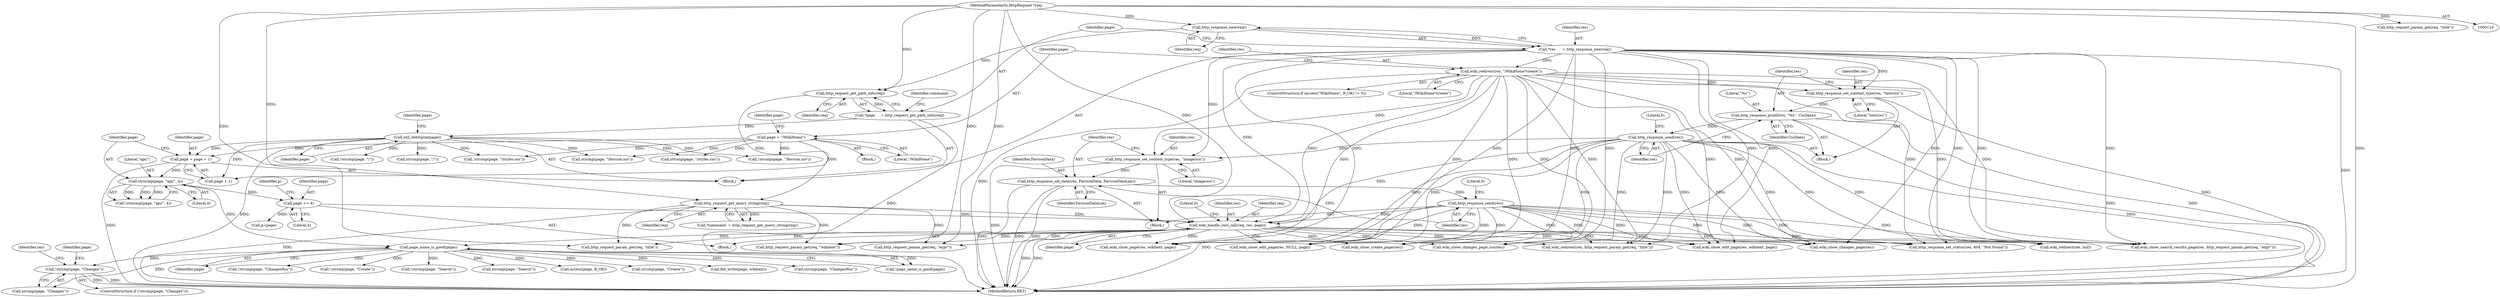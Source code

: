 digraph "0_didiwiki_5e5c796617e1712905dc5462b94bd5e6c08d15ea@API" {
"1000246" [label="(Call,!strcmp(page, \"Changes\"))"];
"1000231" [label="(Call,page_name_is_good(page))"];
"1000193" [label="(Call,strncmp(page, \"api/\", 4))"];
"1000186" [label="(Call,page = page + 1)"];
"1000149" [label="(Call,page = \"/WikiHome\")"];
"1000132" [label="(Call,util_dehttpize(page))"];
"1000119" [label="(Call,*page     = http_request_get_path_info(req))"];
"1000121" [label="(Call,http_request_get_path_info(req))"];
"1000116" [label="(Call,http_response_new(req))"];
"1000111" [label="(MethodParameterIn,HttpRequest *req)"];
"1000223" [label="(Call,wiki_handle_rest_call(req, res, page))"];
"1000126" [label="(Call,http_request_get_query_string(req))"];
"1000165" [label="(Call,http_response_send(res))"];
"1000161" [label="(Call,http_response_printf(res, \"%s\", CssData))"];
"1000158" [label="(Call,http_response_set_content_type(res, \"text/css\"))"];
"1000114" [label="(Call,*res      = http_response_new(req))"];
"1000146" [label="(Call,wiki_redirect(res, \"/WikiHome?create\"))"];
"1000182" [label="(Call,http_response_send(res))"];
"1000178" [label="(Call,http_response_set_data(res, FaviconData, FaviconDataLen))"];
"1000175" [label="(Call,http_response_set_content_type(res, \"image/ico\"))"];
"1000199" [label="(Call,page += 4)"];
"1000188" [label="(Call,page + 1)"];
"1000116" [label="(Call,http_response_new(req))"];
"1000192" [label="(Call,!strncmp(page, \"api/\", 4))"];
"1000183" [label="(Identifier,res)"];
"1000199" [label="(Call,page += 4)"];
"1000310" [label="(Call,file_write(page, wikitext))"];
"1000194" [label="(Identifier,page)"];
"1000186" [label="(Call,page = page + 1)"];
"1000125" [label="(Identifier,command)"];
"1000285" [label="(Call,http_request_param_get(req, \"title\"))"];
"1000257" [label="(Identifier,page)"];
"1000231" [label="(Call,page_name_is_good(page))"];
"1000133" [label="(Identifier,page)"];
"1000119" [label="(Call,*page     = http_request_get_path_info(req))"];
"1000166" [label="(Identifier,res)"];
"1000140" [label="(ControlStructure,if (access(\"WikiHome\", R_OK) != 0))"];
"1000363" [label="(MethodReturn,RET)"];
"1000271" [label="(Call,http_request_param_get(req, \"expr\"))"];
"1000290" [label="(Call,wiki_redirect(res, http_request_param_get(req, \"title\")))"];
"1000256" [label="(Call,strcmp(page, \"ChangesRss\"))"];
"1000230" [label="(Call,!page_name_is_good(page))"];
"1000232" [label="(Identifier,page)"];
"1000132" [label="(Call,util_dehttpize(page))"];
"1000292" [label="(Call,http_request_param_get(req, \"title\"))"];
"1000180" [label="(Identifier,FaviconData)"];
"1000127" [label="(Identifier,req)"];
"1000269" [label="(Call,wiki_show_search_results_page(res, http_request_param_get(req, \"expr\")))"];
"1000151" [label="(Literal,\"/WikiHome\")"];
"1000121" [label="(Call,http_request_get_path_info(req))"];
"1000255" [label="(Call,!strcmp(page, \"ChangesRss\"))"];
"1000200" [label="(Identifier,page)"];
"1000246" [label="(Call,!strcmp(page, \"Changes\"))"];
"1000348" [label="(Call,wiki_show_edit_page(res, NULL, page))"];
"1000181" [label="(Identifier,FaviconDataLen)"];
"1000223" [label="(Call,wiki_handle_rest_call(req, res, page))"];
"1000185" [label="(Literal,0)"];
"1000137" [label="(Identifier,page)"];
"1000117" [label="(Identifier,req)"];
"1000162" [label="(Identifier,res)"];
"1000276" [label="(Call,!strcmp(page, \"Create\"))"];
"1000111" [label="(MethodParameterIn,HttpRequest *req)"];
"1000135" [label="(Call,!strcmp(page, \"/\"))"];
"1000204" [label="(Identifier,p)"];
"1000165" [label="(Call,http_response_send(res))"];
"1000171" [label="(Call,strcmp(page, \"/favicon.ico\"))"];
"1000164" [label="(Identifier,CssData)"];
"1000163" [label="(Literal,\"%s\")"];
"1000147" [label="(Identifier,res)"];
"1000177" [label="(Literal,\"image/ico\")"];
"1000149" [label="(Call,page = \"/WikiHome\")"];
"1000168" [label="(Literal,0)"];
"1000112" [label="(Block,)"];
"1000170" [label="(Call,!strcmp(page, \"/favicon.ico\"))"];
"1000174" [label="(Block,)"];
"1000158" [label="(Call,http_response_set_content_type(res, \"text/css\"))"];
"1000193" [label="(Call,strncmp(page, \"api/\", 4))"];
"1000114" [label="(Call,*res      = http_response_new(req))"];
"1000178" [label="(Call,http_response_set_data(res, FaviconData, FaviconDataLen))"];
"1000124" [label="(Call,*command  = http_request_get_query_string(req))"];
"1000251" [label="(Call,wiki_show_changes_page(res))"];
"1000226" [label="(Identifier,page)"];
"1000360" [label="(Call,wiki_redirect(res, buf))"];
"1000115" [label="(Identifier,res)"];
"1000330" [label="(Call,wiki_show_edit_page(res, wikitext, page))"];
"1000176" [label="(Identifier,res)"];
"1000203" [label="(Call,p=page)"];
"1000264" [label="(Call,!strcmp(page, \"Search\"))"];
"1000120" [label="(Identifier,page)"];
"1000161" [label="(Call,http_response_printf(res, \"%s\", CssData))"];
"1000139" [label="(Block,)"];
"1000150" [label="(Identifier,page)"];
"1000122" [label="(Identifier,req)"];
"1000305" [label="(Call,http_request_param_get(req, \"wikitext\"))"];
"1000201" [label="(Literal,4)"];
"1000265" [label="(Call,strcmp(page, \"Search\"))"];
"1000245" [label="(ControlStructure,if (!strcmp(page, \"Changes\")))"];
"1000153" [label="(Call,!strcmp(page, \"/styles.css\"))"];
"1000197" [label="(Block,)"];
"1000157" [label="(Block,)"];
"1000234" [label="(Call,http_response_set_status(res, 404, \"Not Found\"))"];
"1000136" [label="(Call,strcmp(page, \"/\"))"];
"1000155" [label="(Identifier,page)"];
"1000252" [label="(Identifier,res)"];
"1000187" [label="(Identifier,page)"];
"1000148" [label="(Literal,\"/WikiHome?create\")"];
"1000126" [label="(Call,http_request_get_query_string(req))"];
"1000159" [label="(Identifier,res)"];
"1000315" [label="(Call,access(page, R_OK))"];
"1000228" [label="(Literal,0)"];
"1000336" [label="(Call,wiki_show_page(res, wikitext, page))"];
"1000196" [label="(Literal,4)"];
"1000225" [label="(Identifier,res)"];
"1000195" [label="(Literal,\"api/\")"];
"1000247" [label="(Call,strcmp(page, \"Changes\"))"];
"1000182" [label="(Call,http_response_send(res))"];
"1000224" [label="(Identifier,req)"];
"1000297" [label="(Call,wiki_show_create_page(res))"];
"1000179" [label="(Identifier,res)"];
"1000160" [label="(Literal,\"text/css\")"];
"1000175" [label="(Call,http_response_set_content_type(res, \"image/ico\"))"];
"1000146" [label="(Call,wiki_redirect(res, \"/WikiHome?create\"))"];
"1000260" [label="(Call,wiki_show_changes_page_rss(res))"];
"1000154" [label="(Call,strcmp(page, \"/styles.css\"))"];
"1000277" [label="(Call,strcmp(page, \"Create\"))"];
"1000246" -> "1000245"  [label="AST: "];
"1000246" -> "1000247"  [label="CFG: "];
"1000247" -> "1000246"  [label="AST: "];
"1000252" -> "1000246"  [label="CFG: "];
"1000257" -> "1000246"  [label="CFG: "];
"1000246" -> "1000363"  [label="DDG: "];
"1000246" -> "1000363"  [label="DDG: "];
"1000231" -> "1000246"  [label="DDG: "];
"1000231" -> "1000230"  [label="AST: "];
"1000231" -> "1000232"  [label="CFG: "];
"1000232" -> "1000231"  [label="AST: "];
"1000230" -> "1000231"  [label="CFG: "];
"1000231" -> "1000230"  [label="DDG: "];
"1000193" -> "1000231"  [label="DDG: "];
"1000223" -> "1000231"  [label="DDG: "];
"1000231" -> "1000247"  [label="DDG: "];
"1000231" -> "1000255"  [label="DDG: "];
"1000231" -> "1000256"  [label="DDG: "];
"1000231" -> "1000264"  [label="DDG: "];
"1000231" -> "1000265"  [label="DDG: "];
"1000231" -> "1000276"  [label="DDG: "];
"1000231" -> "1000277"  [label="DDG: "];
"1000231" -> "1000310"  [label="DDG: "];
"1000231" -> "1000315"  [label="DDG: "];
"1000193" -> "1000192"  [label="AST: "];
"1000193" -> "1000196"  [label="CFG: "];
"1000194" -> "1000193"  [label="AST: "];
"1000195" -> "1000193"  [label="AST: "];
"1000196" -> "1000193"  [label="AST: "];
"1000192" -> "1000193"  [label="CFG: "];
"1000193" -> "1000192"  [label="DDG: "];
"1000193" -> "1000192"  [label="DDG: "];
"1000193" -> "1000192"  [label="DDG: "];
"1000186" -> "1000193"  [label="DDG: "];
"1000193" -> "1000199"  [label="DDG: "];
"1000186" -> "1000112"  [label="AST: "];
"1000186" -> "1000188"  [label="CFG: "];
"1000187" -> "1000186"  [label="AST: "];
"1000188" -> "1000186"  [label="AST: "];
"1000194" -> "1000186"  [label="CFG: "];
"1000186" -> "1000363"  [label="DDG: "];
"1000149" -> "1000186"  [label="DDG: "];
"1000132" -> "1000186"  [label="DDG: "];
"1000149" -> "1000139"  [label="AST: "];
"1000149" -> "1000151"  [label="CFG: "];
"1000150" -> "1000149"  [label="AST: "];
"1000151" -> "1000149"  [label="AST: "];
"1000155" -> "1000149"  [label="CFG: "];
"1000149" -> "1000153"  [label="DDG: "];
"1000149" -> "1000154"  [label="DDG: "];
"1000149" -> "1000170"  [label="DDG: "];
"1000149" -> "1000171"  [label="DDG: "];
"1000149" -> "1000188"  [label="DDG: "];
"1000132" -> "1000112"  [label="AST: "];
"1000132" -> "1000133"  [label="CFG: "];
"1000133" -> "1000132"  [label="AST: "];
"1000137" -> "1000132"  [label="CFG: "];
"1000132" -> "1000363"  [label="DDG: "];
"1000119" -> "1000132"  [label="DDG: "];
"1000132" -> "1000135"  [label="DDG: "];
"1000132" -> "1000136"  [label="DDG: "];
"1000132" -> "1000153"  [label="DDG: "];
"1000132" -> "1000154"  [label="DDG: "];
"1000132" -> "1000170"  [label="DDG: "];
"1000132" -> "1000171"  [label="DDG: "];
"1000132" -> "1000188"  [label="DDG: "];
"1000119" -> "1000112"  [label="AST: "];
"1000119" -> "1000121"  [label="CFG: "];
"1000120" -> "1000119"  [label="AST: "];
"1000121" -> "1000119"  [label="AST: "];
"1000125" -> "1000119"  [label="CFG: "];
"1000119" -> "1000363"  [label="DDG: "];
"1000121" -> "1000119"  [label="DDG: "];
"1000121" -> "1000122"  [label="CFG: "];
"1000122" -> "1000121"  [label="AST: "];
"1000116" -> "1000121"  [label="DDG: "];
"1000111" -> "1000121"  [label="DDG: "];
"1000121" -> "1000126"  [label="DDG: "];
"1000116" -> "1000114"  [label="AST: "];
"1000116" -> "1000117"  [label="CFG: "];
"1000117" -> "1000116"  [label="AST: "];
"1000114" -> "1000116"  [label="CFG: "];
"1000116" -> "1000114"  [label="DDG: "];
"1000111" -> "1000116"  [label="DDG: "];
"1000111" -> "1000110"  [label="AST: "];
"1000111" -> "1000363"  [label="DDG: "];
"1000111" -> "1000126"  [label="DDG: "];
"1000111" -> "1000223"  [label="DDG: "];
"1000111" -> "1000271"  [label="DDG: "];
"1000111" -> "1000285"  [label="DDG: "];
"1000111" -> "1000292"  [label="DDG: "];
"1000111" -> "1000305"  [label="DDG: "];
"1000223" -> "1000197"  [label="AST: "];
"1000223" -> "1000226"  [label="CFG: "];
"1000224" -> "1000223"  [label="AST: "];
"1000225" -> "1000223"  [label="AST: "];
"1000226" -> "1000223"  [label="AST: "];
"1000228" -> "1000223"  [label="CFG: "];
"1000223" -> "1000363"  [label="DDG: "];
"1000223" -> "1000363"  [label="DDG: "];
"1000126" -> "1000223"  [label="DDG: "];
"1000165" -> "1000223"  [label="DDG: "];
"1000114" -> "1000223"  [label="DDG: "];
"1000146" -> "1000223"  [label="DDG: "];
"1000182" -> "1000223"  [label="DDG: "];
"1000199" -> "1000223"  [label="DDG: "];
"1000223" -> "1000234"  [label="DDG: "];
"1000223" -> "1000251"  [label="DDG: "];
"1000223" -> "1000260"  [label="DDG: "];
"1000223" -> "1000269"  [label="DDG: "];
"1000223" -> "1000271"  [label="DDG: "];
"1000223" -> "1000285"  [label="DDG: "];
"1000223" -> "1000290"  [label="DDG: "];
"1000223" -> "1000297"  [label="DDG: "];
"1000223" -> "1000305"  [label="DDG: "];
"1000223" -> "1000330"  [label="DDG: "];
"1000223" -> "1000336"  [label="DDG: "];
"1000223" -> "1000348"  [label="DDG: "];
"1000223" -> "1000360"  [label="DDG: "];
"1000126" -> "1000124"  [label="AST: "];
"1000126" -> "1000127"  [label="CFG: "];
"1000127" -> "1000126"  [label="AST: "];
"1000124" -> "1000126"  [label="CFG: "];
"1000126" -> "1000363"  [label="DDG: "];
"1000126" -> "1000124"  [label="DDG: "];
"1000126" -> "1000271"  [label="DDG: "];
"1000126" -> "1000285"  [label="DDG: "];
"1000126" -> "1000305"  [label="DDG: "];
"1000165" -> "1000157"  [label="AST: "];
"1000165" -> "1000166"  [label="CFG: "];
"1000166" -> "1000165"  [label="AST: "];
"1000168" -> "1000165"  [label="CFG: "];
"1000165" -> "1000363"  [label="DDG: "];
"1000161" -> "1000165"  [label="DDG: "];
"1000165" -> "1000175"  [label="DDG: "];
"1000165" -> "1000234"  [label="DDG: "];
"1000165" -> "1000251"  [label="DDG: "];
"1000165" -> "1000260"  [label="DDG: "];
"1000165" -> "1000269"  [label="DDG: "];
"1000165" -> "1000290"  [label="DDG: "];
"1000165" -> "1000297"  [label="DDG: "];
"1000165" -> "1000330"  [label="DDG: "];
"1000165" -> "1000336"  [label="DDG: "];
"1000165" -> "1000348"  [label="DDG: "];
"1000165" -> "1000360"  [label="DDG: "];
"1000161" -> "1000157"  [label="AST: "];
"1000161" -> "1000164"  [label="CFG: "];
"1000162" -> "1000161"  [label="AST: "];
"1000163" -> "1000161"  [label="AST: "];
"1000164" -> "1000161"  [label="AST: "];
"1000166" -> "1000161"  [label="CFG: "];
"1000161" -> "1000363"  [label="DDG: "];
"1000161" -> "1000363"  [label="DDG: "];
"1000158" -> "1000161"  [label="DDG: "];
"1000158" -> "1000157"  [label="AST: "];
"1000158" -> "1000160"  [label="CFG: "];
"1000159" -> "1000158"  [label="AST: "];
"1000160" -> "1000158"  [label="AST: "];
"1000162" -> "1000158"  [label="CFG: "];
"1000158" -> "1000363"  [label="DDG: "];
"1000114" -> "1000158"  [label="DDG: "];
"1000146" -> "1000158"  [label="DDG: "];
"1000114" -> "1000112"  [label="AST: "];
"1000115" -> "1000114"  [label="AST: "];
"1000120" -> "1000114"  [label="CFG: "];
"1000114" -> "1000363"  [label="DDG: "];
"1000114" -> "1000146"  [label="DDG: "];
"1000114" -> "1000175"  [label="DDG: "];
"1000114" -> "1000234"  [label="DDG: "];
"1000114" -> "1000251"  [label="DDG: "];
"1000114" -> "1000260"  [label="DDG: "];
"1000114" -> "1000269"  [label="DDG: "];
"1000114" -> "1000290"  [label="DDG: "];
"1000114" -> "1000297"  [label="DDG: "];
"1000114" -> "1000330"  [label="DDG: "];
"1000114" -> "1000336"  [label="DDG: "];
"1000114" -> "1000348"  [label="DDG: "];
"1000114" -> "1000360"  [label="DDG: "];
"1000146" -> "1000140"  [label="AST: "];
"1000146" -> "1000148"  [label="CFG: "];
"1000147" -> "1000146"  [label="AST: "];
"1000148" -> "1000146"  [label="AST: "];
"1000150" -> "1000146"  [label="CFG: "];
"1000146" -> "1000363"  [label="DDG: "];
"1000146" -> "1000175"  [label="DDG: "];
"1000146" -> "1000234"  [label="DDG: "];
"1000146" -> "1000251"  [label="DDG: "];
"1000146" -> "1000260"  [label="DDG: "];
"1000146" -> "1000269"  [label="DDG: "];
"1000146" -> "1000290"  [label="DDG: "];
"1000146" -> "1000297"  [label="DDG: "];
"1000146" -> "1000330"  [label="DDG: "];
"1000146" -> "1000336"  [label="DDG: "];
"1000146" -> "1000348"  [label="DDG: "];
"1000146" -> "1000360"  [label="DDG: "];
"1000182" -> "1000174"  [label="AST: "];
"1000182" -> "1000183"  [label="CFG: "];
"1000183" -> "1000182"  [label="AST: "];
"1000185" -> "1000182"  [label="CFG: "];
"1000182" -> "1000363"  [label="DDG: "];
"1000178" -> "1000182"  [label="DDG: "];
"1000182" -> "1000234"  [label="DDG: "];
"1000182" -> "1000251"  [label="DDG: "];
"1000182" -> "1000260"  [label="DDG: "];
"1000182" -> "1000269"  [label="DDG: "];
"1000182" -> "1000290"  [label="DDG: "];
"1000182" -> "1000297"  [label="DDG: "];
"1000182" -> "1000330"  [label="DDG: "];
"1000182" -> "1000336"  [label="DDG: "];
"1000182" -> "1000348"  [label="DDG: "];
"1000182" -> "1000360"  [label="DDG: "];
"1000178" -> "1000174"  [label="AST: "];
"1000178" -> "1000181"  [label="CFG: "];
"1000179" -> "1000178"  [label="AST: "];
"1000180" -> "1000178"  [label="AST: "];
"1000181" -> "1000178"  [label="AST: "];
"1000183" -> "1000178"  [label="CFG: "];
"1000178" -> "1000363"  [label="DDG: "];
"1000178" -> "1000363"  [label="DDG: "];
"1000178" -> "1000363"  [label="DDG: "];
"1000175" -> "1000178"  [label="DDG: "];
"1000175" -> "1000174"  [label="AST: "];
"1000175" -> "1000177"  [label="CFG: "];
"1000176" -> "1000175"  [label="AST: "];
"1000177" -> "1000175"  [label="AST: "];
"1000179" -> "1000175"  [label="CFG: "];
"1000175" -> "1000363"  [label="DDG: "];
"1000199" -> "1000197"  [label="AST: "];
"1000199" -> "1000201"  [label="CFG: "];
"1000200" -> "1000199"  [label="AST: "];
"1000201" -> "1000199"  [label="AST: "];
"1000204" -> "1000199"  [label="CFG: "];
"1000199" -> "1000203"  [label="DDG: "];
}
